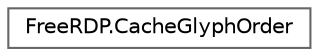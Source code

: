 digraph "Graphical Class Hierarchy"
{
 // LATEX_PDF_SIZE
  bgcolor="transparent";
  edge [fontname=Helvetica,fontsize=10,labelfontname=Helvetica,labelfontsize=10];
  node [fontname=Helvetica,fontsize=10,shape=box,height=0.2,width=0.4];
  rankdir="LR";
  Node0 [id="Node000000",label="FreeRDP.CacheGlyphOrder",height=0.2,width=0.4,color="grey40", fillcolor="white", style="filled",URL="$struct_free_r_d_p_1_1_cache_glyph_order.html",tooltip=" "];
}
